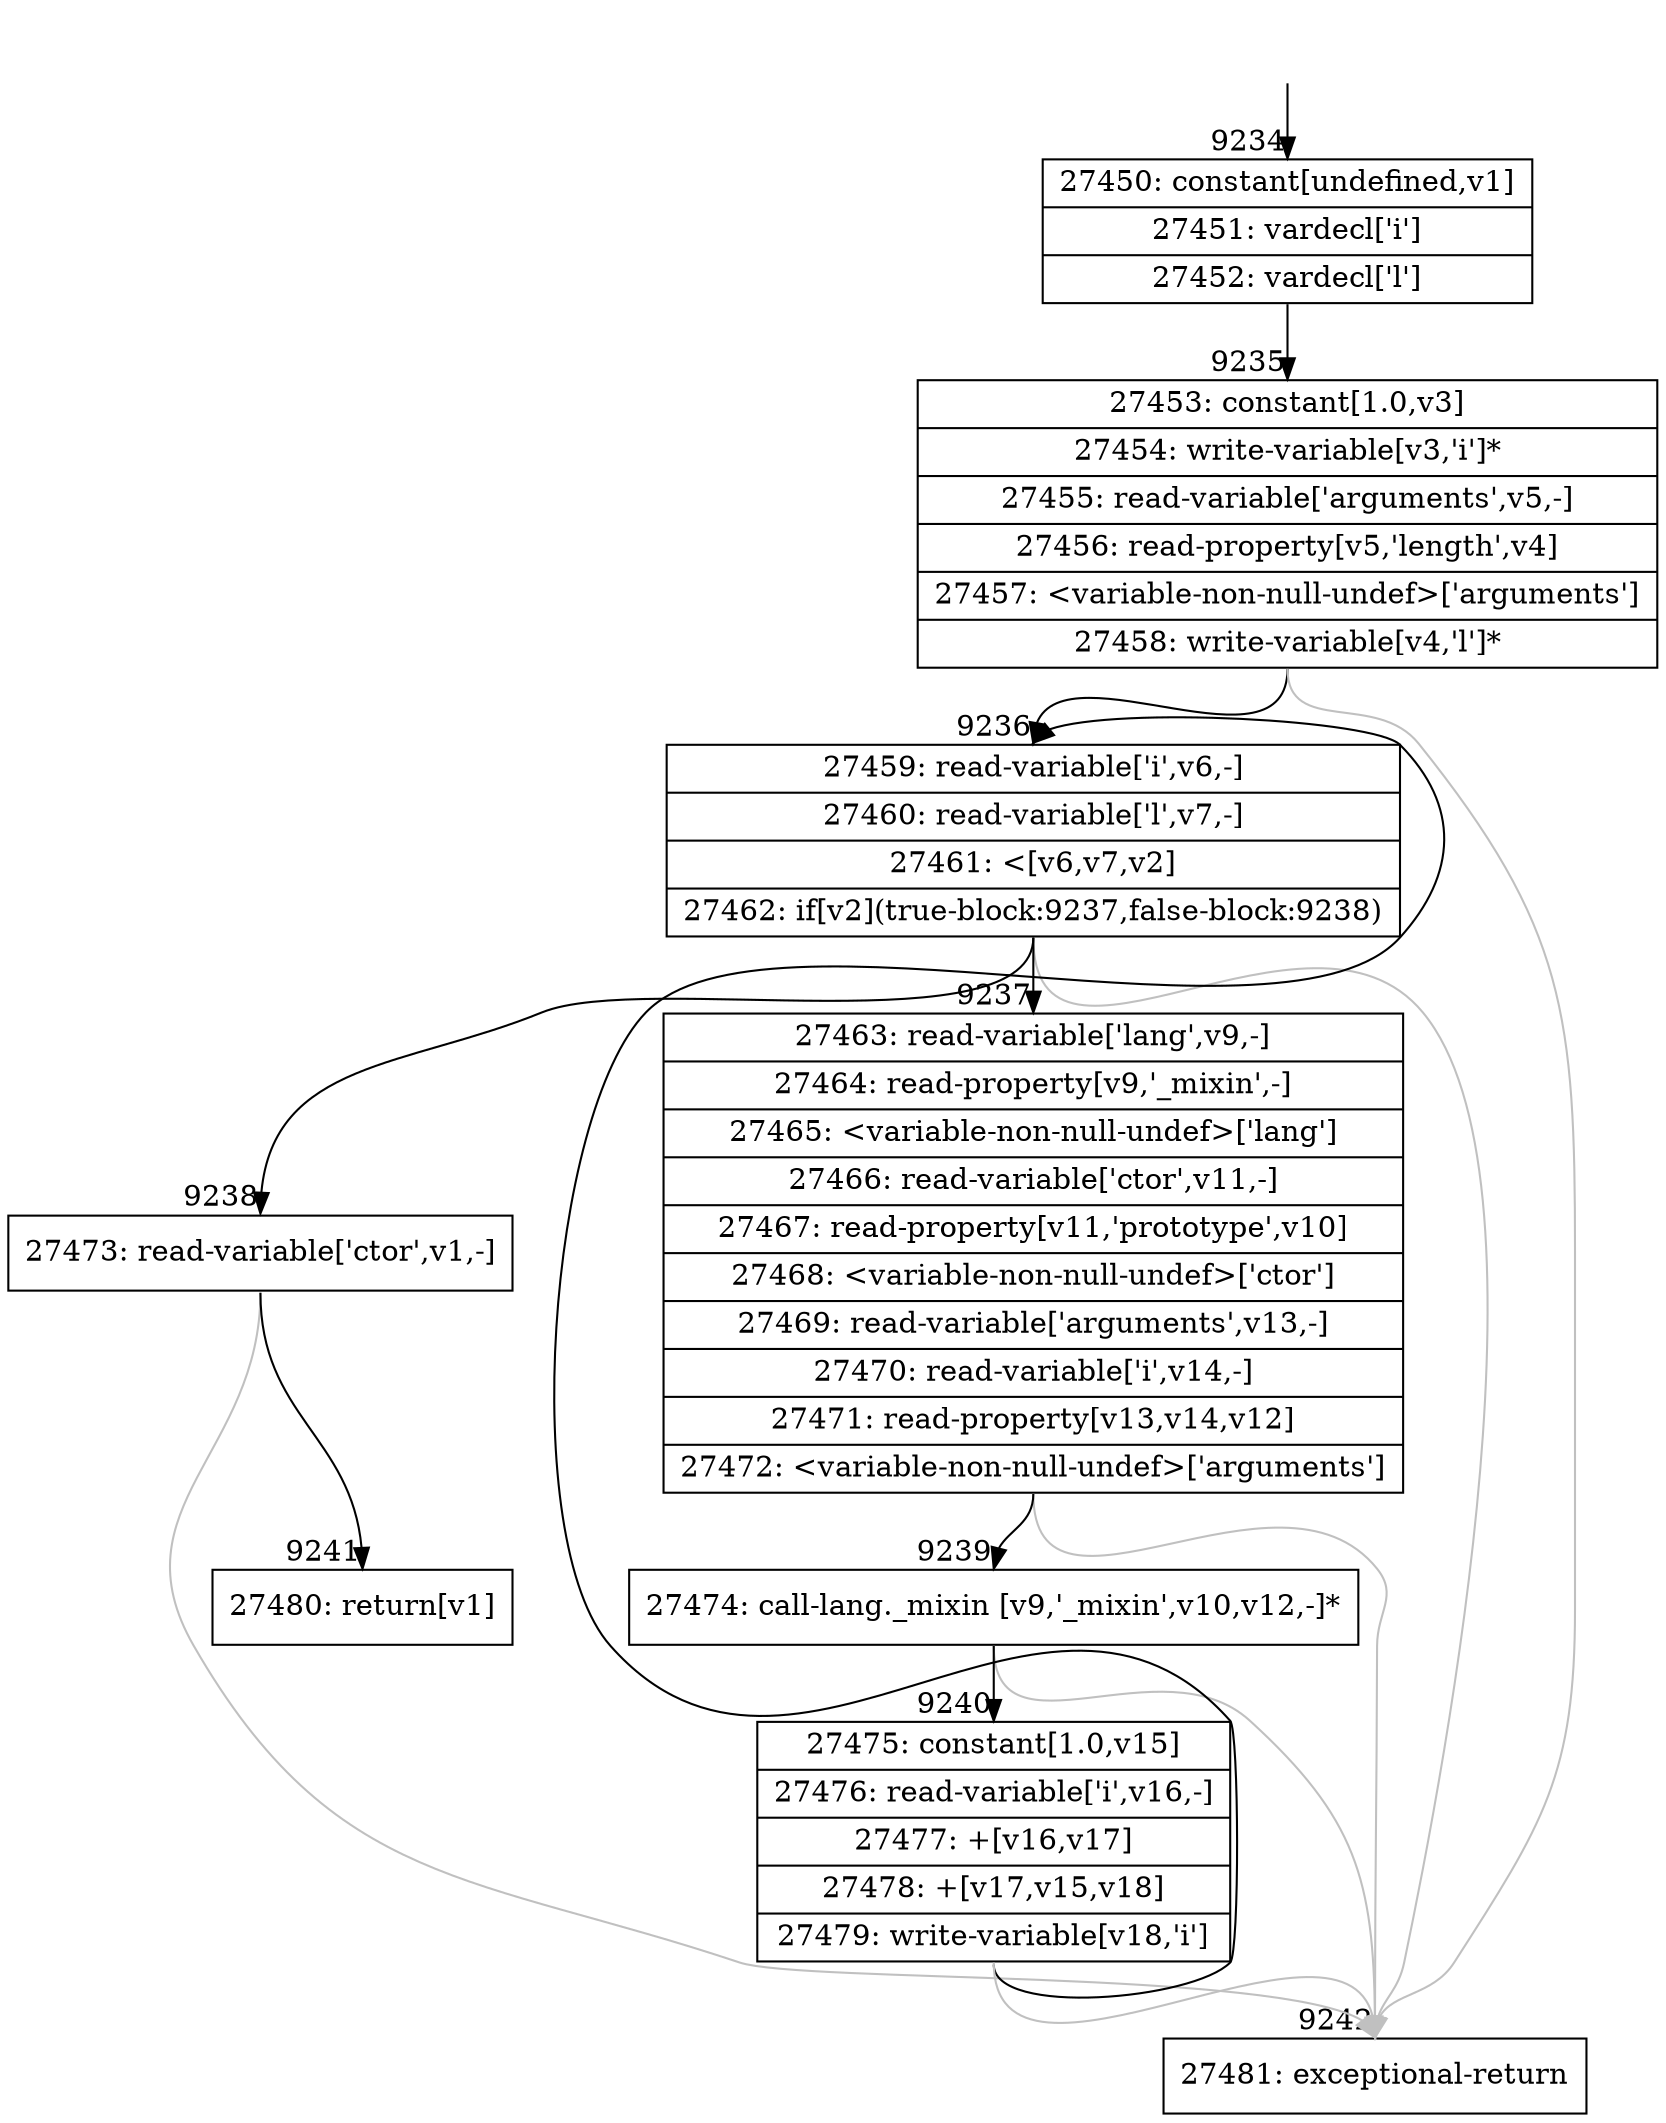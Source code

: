 digraph {
rankdir="TD"
BB_entry631[shape=none,label=""];
BB_entry631 -> BB9234 [tailport=s, headport=n, headlabel="    9234"]
BB9234 [shape=record label="{27450: constant[undefined,v1]|27451: vardecl['i']|27452: vardecl['l']}" ] 
BB9234 -> BB9235 [tailport=s, headport=n, headlabel="      9235"]
BB9235 [shape=record label="{27453: constant[1.0,v3]|27454: write-variable[v3,'i']*|27455: read-variable['arguments',v5,-]|27456: read-property[v5,'length',v4]|27457: \<variable-non-null-undef\>['arguments']|27458: write-variable[v4,'l']*}" ] 
BB9235 -> BB9236 [tailport=s, headport=n, headlabel="      9236"]
BB9235 -> BB9242 [tailport=s, headport=n, color=gray, headlabel="      9242"]
BB9236 [shape=record label="{27459: read-variable['i',v6,-]|27460: read-variable['l',v7,-]|27461: \<[v6,v7,v2]|27462: if[v2](true-block:9237,false-block:9238)}" ] 
BB9236 -> BB9237 [tailport=s, headport=n, headlabel="      9237"]
BB9236 -> BB9238 [tailport=s, headport=n, headlabel="      9238"]
BB9236 -> BB9242 [tailport=s, headport=n, color=gray]
BB9237 [shape=record label="{27463: read-variable['lang',v9,-]|27464: read-property[v9,'_mixin',-]|27465: \<variable-non-null-undef\>['lang']|27466: read-variable['ctor',v11,-]|27467: read-property[v11,'prototype',v10]|27468: \<variable-non-null-undef\>['ctor']|27469: read-variable['arguments',v13,-]|27470: read-variable['i',v14,-]|27471: read-property[v13,v14,v12]|27472: \<variable-non-null-undef\>['arguments']}" ] 
BB9237 -> BB9239 [tailport=s, headport=n, headlabel="      9239"]
BB9237 -> BB9242 [tailport=s, headport=n, color=gray]
BB9238 [shape=record label="{27473: read-variable['ctor',v1,-]}" ] 
BB9238 -> BB9241 [tailport=s, headport=n, headlabel="      9241"]
BB9238 -> BB9242 [tailport=s, headport=n, color=gray]
BB9239 [shape=record label="{27474: call-lang._mixin [v9,'_mixin',v10,v12,-]*}" ] 
BB9239 -> BB9240 [tailport=s, headport=n, headlabel="      9240"]
BB9239 -> BB9242 [tailport=s, headport=n, color=gray]
BB9240 [shape=record label="{27475: constant[1.0,v15]|27476: read-variable['i',v16,-]|27477: +[v16,v17]|27478: +[v17,v15,v18]|27479: write-variable[v18,'i']}" ] 
BB9240 -> BB9236 [tailport=s, headport=n]
BB9240 -> BB9242 [tailport=s, headport=n, color=gray]
BB9241 [shape=record label="{27480: return[v1]}" ] 
BB9242 [shape=record label="{27481: exceptional-return}" ] 
//#$~ 12926
}
